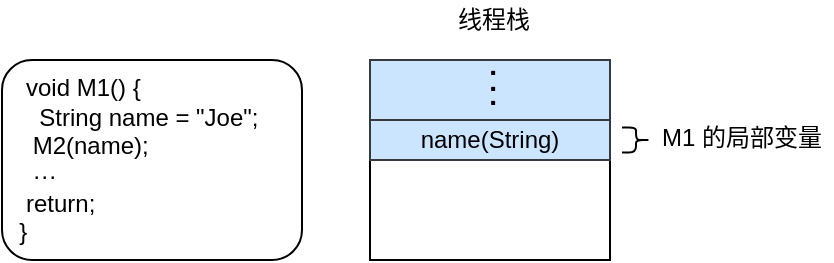 <mxfile version="13.9.9" type="device"><diagram id="QKauC-thwKBwd-BaiXDe" name="第 1 页"><mxGraphModel dx="1106" dy="972" grid="1" gridSize="10" guides="1" tooltips="1" connect="1" arrows="1" fold="1" page="1" pageScale="1" pageWidth="827" pageHeight="1169" math="0" shadow="0"><root><mxCell id="0"/><mxCell id="1" parent="0"/><mxCell id="4gVv4Z9nOvoakv2st97s-1" value="&amp;nbsp; &amp;nbsp;void M1() {&lt;br&gt;&amp;nbsp; &amp;nbsp; &amp;nbsp;String name = &quot;Joe&quot;;&lt;br&gt;&amp;nbsp; &amp;nbsp; M2(name);&lt;br&gt;&amp;nbsp; &amp;nbsp; ···&lt;br&gt;&amp;nbsp; &amp;nbsp;return;&lt;br&gt;&amp;nbsp; }" style="rounded=1;whiteSpace=wrap;html=1;align=left;verticalAlign=middle;" parent="1" vertex="1"><mxGeometry x="110" y="270" width="150" height="100" as="geometry"/></mxCell><mxCell id="4gVv4Z9nOvoakv2st97s-2" value="" style="rounded=0;whiteSpace=wrap;html=1;" parent="1" vertex="1"><mxGeometry x="294" y="270" width="120" height="100" as="geometry"/></mxCell><mxCell id="4gVv4Z9nOvoakv2st97s-8" value="线程栈" style="text;html=1;strokeColor=none;fillColor=none;align=center;verticalAlign=middle;whiteSpace=wrap;rounded=0;" parent="1" vertex="1"><mxGeometry x="336" y="240" width="40" height="20" as="geometry"/></mxCell><mxCell id="4gVv4Z9nOvoakv2st97s-11" value="" style="shape=curlyBracket;whiteSpace=wrap;html=1;rounded=1;rotation=-180;" parent="1" vertex="1"><mxGeometry x="420" y="303.75" width="14" height="12.5" as="geometry"/></mxCell><mxCell id="4gVv4Z9nOvoakv2st97s-12" value="M1 的局部变量" style="text;html=1;strokeColor=none;fillColor=none;align=center;verticalAlign=middle;whiteSpace=wrap;rounded=0;" parent="1" vertex="1"><mxGeometry x="435" y="299" width="90" height="20" as="geometry"/></mxCell><mxCell id="sQNr0FroE4kWbYWphGjv-1" value="" style="rounded=0;whiteSpace=wrap;html=1;fillColor=#cce5ff;strokeColor=#36393d;" vertex="1" parent="1"><mxGeometry x="294" y="270" width="120" height="30" as="geometry"/></mxCell><mxCell id="4gVv4Z9nOvoakv2st97s-4" value="" style="group" parent="1" vertex="1" connectable="0"><mxGeometry x="336" y="266" width="40" height="37" as="geometry"/></mxCell><mxCell id="4gVv4Z9nOvoakv2st97s-5" value="&lt;b&gt;&lt;font style=&quot;font-size: 14px&quot;&gt;·&lt;/font&gt;&lt;/b&gt;" style="text;html=1;strokeColor=none;fillColor=none;align=center;verticalAlign=middle;whiteSpace=wrap;rounded=0;" parent="4gVv4Z9nOvoakv2st97s-4" vertex="1"><mxGeometry width="40" height="20" as="geometry"/></mxCell><mxCell id="4gVv4Z9nOvoakv2st97s-6" value="&lt;b&gt;&lt;font style=&quot;font-size: 14px&quot;&gt;·&lt;/font&gt;&lt;/b&gt;" style="text;html=1;strokeColor=none;fillColor=none;align=center;verticalAlign=middle;whiteSpace=wrap;rounded=0;" parent="4gVv4Z9nOvoakv2st97s-4" vertex="1"><mxGeometry y="8" width="40" height="20" as="geometry"/></mxCell><mxCell id="4gVv4Z9nOvoakv2st97s-7" value="&lt;b&gt;&lt;font style=&quot;font-size: 14px&quot;&gt;·&lt;/font&gt;&lt;/b&gt;" style="text;html=1;strokeColor=none;fillColor=none;align=center;verticalAlign=middle;whiteSpace=wrap;rounded=0;" parent="4gVv4Z9nOvoakv2st97s-4" vertex="1"><mxGeometry y="15" width="40" height="20" as="geometry"/></mxCell><mxCell id="sQNr0FroE4kWbYWphGjv-3" value="name(String)" style="rounded=0;whiteSpace=wrap;html=1;fillColor=#cce5ff;strokeColor=#36393d;" vertex="1" parent="1"><mxGeometry x="294" y="300" width="120" height="20" as="geometry"/></mxCell></root></mxGraphModel></diagram></mxfile>